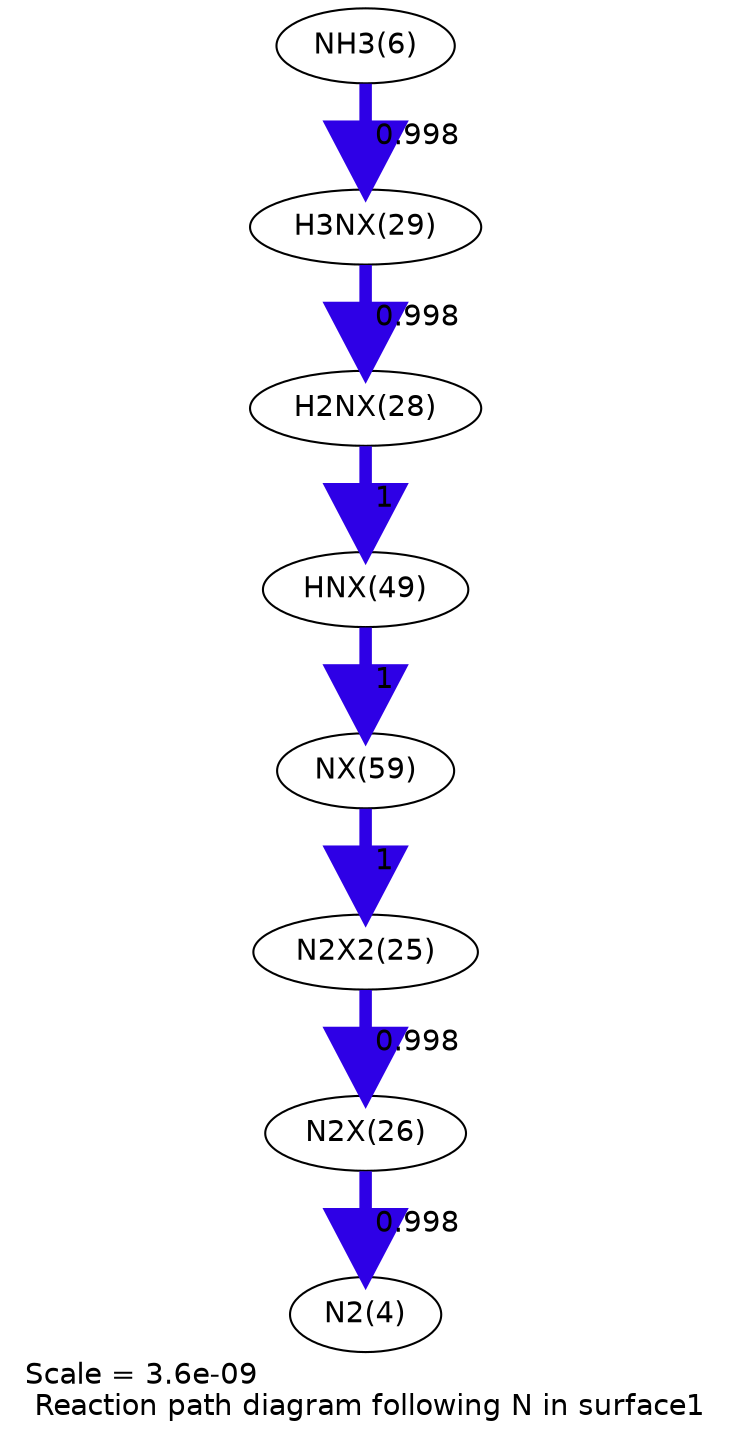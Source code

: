 digraph reaction_paths {
center=1;
s7 -> s20[fontname="Helvetica", penwidth=6, arrowsize=3, color="0.7, 1.5, 0.9"
, label=" 0.998"];
s20 -> s19[fontname="Helvetica", penwidth=6, arrowsize=3, color="0.7, 1.5, 0.9"
, label=" 0.998"];
s19 -> s22[fontname="Helvetica", penwidth=6, arrowsize=3, color="0.7, 1.5, 0.9"
, label=" 1"];
s22 -> s23[fontname="Helvetica", penwidth=6, arrowsize=3, color="0.7, 1.5, 0.9"
, label=" 1"];
s23 -> s16[fontname="Helvetica", penwidth=6, arrowsize=3, color="0.7, 1.5, 0.9"
, label=" 1"];
s17 -> s5[fontname="Helvetica", penwidth=6, arrowsize=3, color="0.7, 1.5, 0.9"
, label=" 0.998"];
s16 -> s17[fontname="Helvetica", penwidth=6, arrowsize=3, color="0.7, 1.5, 0.9"
, label=" 0.998"];
s5 [ fontname="Helvetica", label="N2(4)"];
s7 [ fontname="Helvetica", label="NH3(6)"];
s16 [ fontname="Helvetica", label="N2X2(25)"];
s17 [ fontname="Helvetica", label="N2X(26)"];
s19 [ fontname="Helvetica", label="H2NX(28)"];
s20 [ fontname="Helvetica", label="H3NX(29)"];
s22 [ fontname="Helvetica", label="HNX(49)"];
s23 [ fontname="Helvetica", label="NX(59)"];
 label = "Scale = 3.6e-09\l Reaction path diagram following N in surface1";
 fontname = "Helvetica";
}
